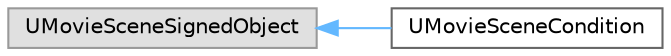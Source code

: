 digraph "Graphical Class Hierarchy"
{
 // INTERACTIVE_SVG=YES
 // LATEX_PDF_SIZE
  bgcolor="transparent";
  edge [fontname=Helvetica,fontsize=10,labelfontname=Helvetica,labelfontsize=10];
  node [fontname=Helvetica,fontsize=10,shape=box,height=0.2,width=0.4];
  rankdir="LR";
  Node0 [id="Node000000",label="UMovieSceneSignedObject",height=0.2,width=0.4,color="grey60", fillcolor="#E0E0E0", style="filled",tooltip=" "];
  Node0 -> Node1 [id="edge9819_Node000000_Node000001",dir="back",color="steelblue1",style="solid",tooltip=" "];
  Node1 [id="Node000001",label="UMovieSceneCondition",height=0.2,width=0.4,color="grey40", fillcolor="white", style="filled",URL="$db/d8f/classUMovieSceneCondition.html",tooltip=" "];
}
